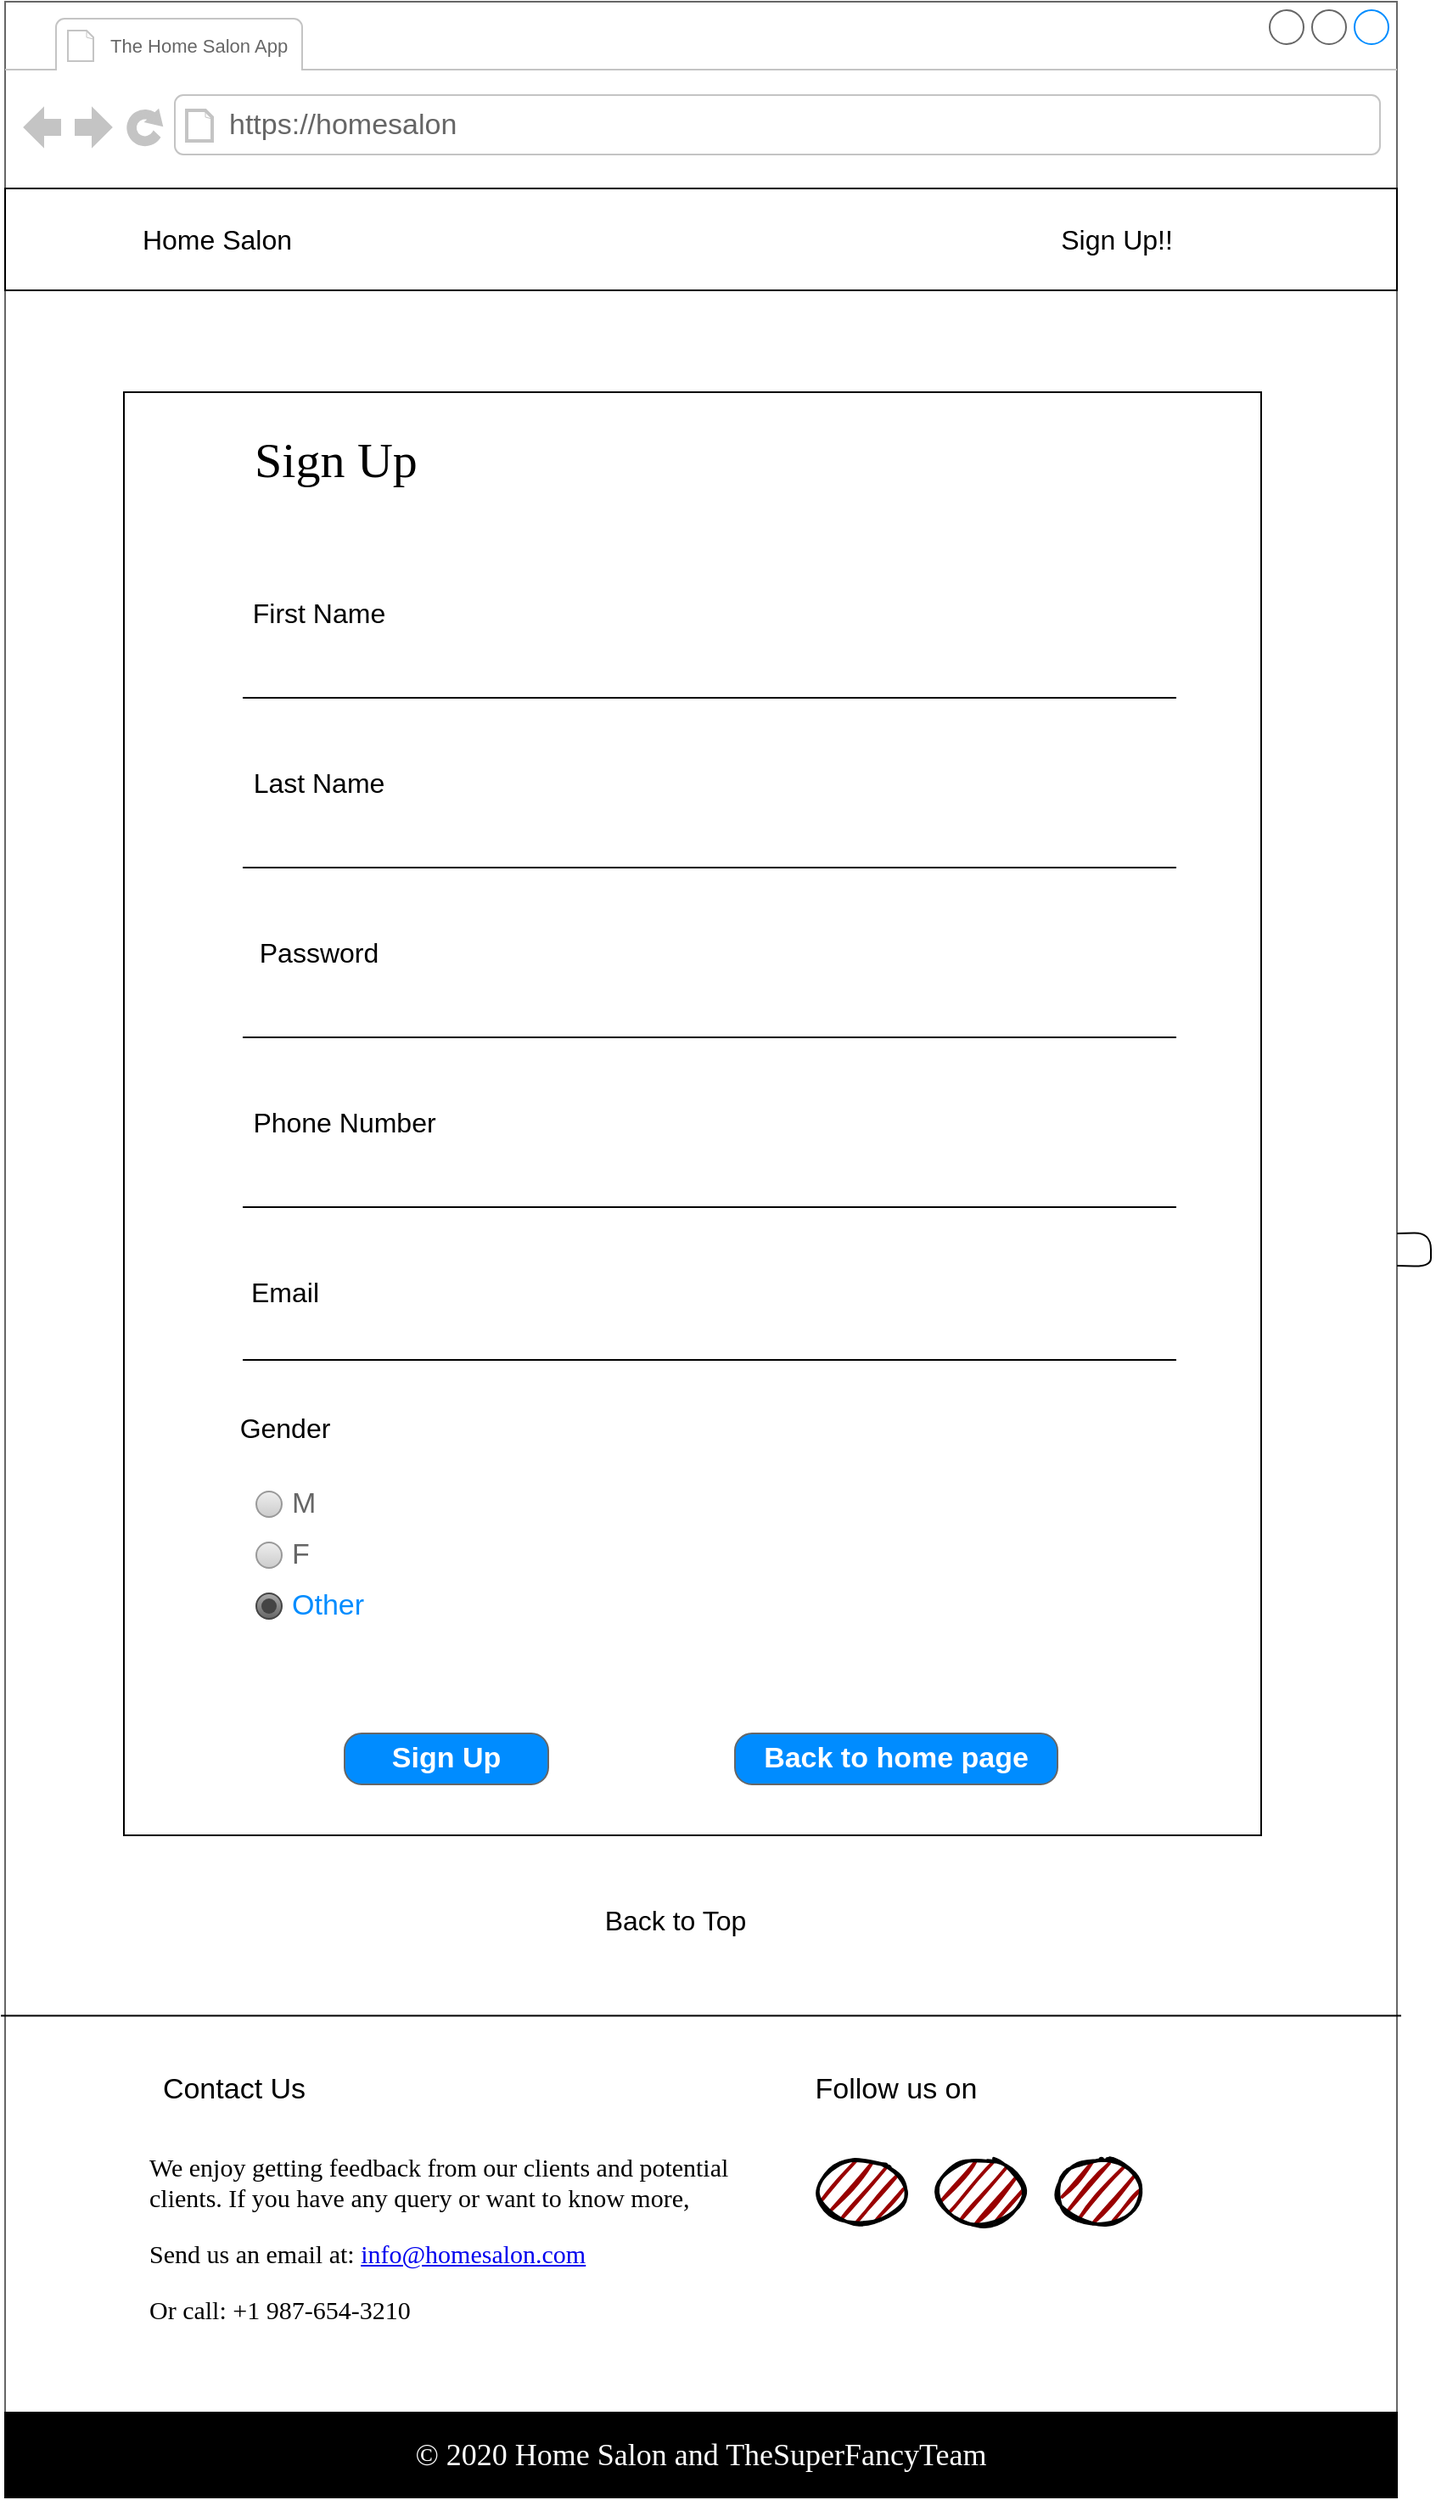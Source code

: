 <mxfile version="13.7.9" type="device"><diagram id="guD4wW2esz789PvoNQ-7" name="Page-1"><mxGraphModel dx="1463" dy="859" grid="1" gridSize="10" guides="1" tooltips="1" connect="1" arrows="1" fold="1" page="1" pageScale="1" pageWidth="850" pageHeight="1100" math="0" shadow="0"><root><mxCell id="0"/><mxCell id="1" parent="0"/><mxCell id="kfjOae7R7NqT-tWNXsPE-31" value="" style="strokeWidth=1;shadow=0;dashed=0;align=center;html=1;shape=mxgraph.mockup.containers.browserWindow;rSize=0;strokeColor=#666666;strokeColor2=#008cff;strokeColor3=#c4c4c4;mainText=,;recursiveResize=0;" vertex="1" parent="1"><mxGeometry x="40" y="320" width="820" height="1470" as="geometry"/></mxCell><mxCell id="kfjOae7R7NqT-tWNXsPE-32" value="&lt;font style=&quot;font-size: 11px&quot;&gt;The Home Salon App&lt;/font&gt;" style="strokeWidth=1;shadow=0;dashed=0;align=center;html=1;shape=mxgraph.mockup.containers.anchor;fontSize=17;fontColor=#666666;align=left;" vertex="1" parent="kfjOae7R7NqT-tWNXsPE-31"><mxGeometry x="60" y="12" width="110" height="26" as="geometry"/></mxCell><mxCell id="kfjOae7R7NqT-tWNXsPE-33" value="https://homesalon" style="strokeWidth=1;shadow=0;dashed=0;align=center;html=1;shape=mxgraph.mockup.containers.anchor;rSize=0;fontSize=17;fontColor=#666666;align=left;" vertex="1" parent="kfjOae7R7NqT-tWNXsPE-31"><mxGeometry x="130" y="60" width="250" height="26" as="geometry"/></mxCell><mxCell id="kfjOae7R7NqT-tWNXsPE-34" value="" style="rounded=0;whiteSpace=wrap;html=1;" vertex="1" parent="kfjOae7R7NqT-tWNXsPE-31"><mxGeometry y="110" width="820" height="60" as="geometry"/></mxCell><mxCell id="kfjOae7R7NqT-tWNXsPE-35" value="&lt;font style=&quot;font-size: 16px&quot;&gt;Home Salon&lt;/font&gt;" style="text;html=1;strokeColor=none;fillColor=none;align=center;verticalAlign=middle;whiteSpace=wrap;rounded=0;" vertex="1" parent="kfjOae7R7NqT-tWNXsPE-31"><mxGeometry x="70" y="130" width="110" height="20" as="geometry"/></mxCell><mxCell id="kfjOae7R7NqT-tWNXsPE-36" value="&lt;font style=&quot;font-size: 16px&quot;&gt;Sign Up!!&lt;/font&gt;" style="text;html=1;strokeColor=none;fillColor=none;align=center;verticalAlign=middle;whiteSpace=wrap;rounded=0;" vertex="1" parent="kfjOae7R7NqT-tWNXsPE-31"><mxGeometry x="600" y="130" width="110" height="20" as="geometry"/></mxCell><mxCell id="kfjOae7R7NqT-tWNXsPE-38" value="&lt;font style=&quot;font-size: 29px&quot; face=&quot;Comic Sans MS&quot;&gt;Sign Up&lt;/font&gt;" style="text;html=1;strokeColor=none;fillColor=none;align=center;verticalAlign=middle;whiteSpace=wrap;rounded=0;" vertex="1" parent="kfjOae7R7NqT-tWNXsPE-31"><mxGeometry x="140" y="260" width="110" height="20" as="geometry"/></mxCell><mxCell id="kfjOae7R7NqT-tWNXsPE-39" value="&lt;font style=&quot;font-size: 16px&quot;&gt;First Name&lt;/font&gt;" style="text;html=1;strokeColor=none;fillColor=none;align=center;verticalAlign=middle;whiteSpace=wrap;rounded=0;" vertex="1" parent="kfjOae7R7NqT-tWNXsPE-31"><mxGeometry x="130" y="350" width="110" height="20" as="geometry"/></mxCell><mxCell id="kfjOae7R7NqT-tWNXsPE-40" value="&lt;font style=&quot;font-size: 16px&quot;&gt;Last Name&lt;/font&gt;" style="text;html=1;strokeColor=none;fillColor=none;align=center;verticalAlign=middle;whiteSpace=wrap;rounded=0;" vertex="1" parent="kfjOae7R7NqT-tWNXsPE-31"><mxGeometry x="130" y="450" width="110" height="20" as="geometry"/></mxCell><mxCell id="kfjOae7R7NqT-tWNXsPE-41" value="" style="endArrow=none;html=1;exitX=0.079;exitY=0.303;exitDx=0;exitDy=0;exitPerimeter=0;entryX=0.952;entryY=0.303;entryDx=0;entryDy=0;entryPerimeter=0;" edge="1" parent="kfjOae7R7NqT-tWNXsPE-31"><mxGeometry width="50" height="50" relative="1" as="geometry"><mxPoint x="140" y="510" as="sourcePoint"/><mxPoint x="689.99" y="510" as="targetPoint"/></mxGeometry></mxCell><mxCell id="kfjOae7R7NqT-tWNXsPE-42" value="&lt;font style=&quot;font-size: 16px&quot;&gt;Password&lt;/font&gt;" style="text;html=1;strokeColor=none;fillColor=none;align=center;verticalAlign=middle;whiteSpace=wrap;rounded=0;" vertex="1" parent="kfjOae7R7NqT-tWNXsPE-31"><mxGeometry x="130" y="550" width="110" height="20" as="geometry"/></mxCell><mxCell id="kfjOae7R7NqT-tWNXsPE-43" value="" style="endArrow=none;html=1;exitX=0.079;exitY=0.303;exitDx=0;exitDy=0;exitPerimeter=0;entryX=0.952;entryY=0.303;entryDx=0;entryDy=0;entryPerimeter=0;" edge="1" parent="kfjOae7R7NqT-tWNXsPE-31"><mxGeometry width="50" height="50" relative="1" as="geometry"><mxPoint x="140" y="610" as="sourcePoint"/><mxPoint x="689.99" y="610" as="targetPoint"/></mxGeometry></mxCell><mxCell id="kfjOae7R7NqT-tWNXsPE-44" value="&lt;font style=&quot;font-size: 16px&quot;&gt;Phone Number&lt;/font&gt;" style="text;html=1;strokeColor=none;fillColor=none;align=center;verticalAlign=middle;whiteSpace=wrap;rounded=0;" vertex="1" parent="kfjOae7R7NqT-tWNXsPE-31"><mxGeometry x="140" y="650" width="120" height="20" as="geometry"/></mxCell><mxCell id="kfjOae7R7NqT-tWNXsPE-45" value="" style="endArrow=none;html=1;exitX=0.079;exitY=0.303;exitDx=0;exitDy=0;exitPerimeter=0;entryX=0.952;entryY=0.303;entryDx=0;entryDy=0;entryPerimeter=0;" edge="1" parent="kfjOae7R7NqT-tWNXsPE-31"><mxGeometry width="50" height="50" relative="1" as="geometry"><mxPoint x="140" y="710" as="sourcePoint"/><mxPoint x="689.99" y="710" as="targetPoint"/></mxGeometry></mxCell><mxCell id="kfjOae7R7NqT-tWNXsPE-46" value="&lt;font style=&quot;font-size: 16px&quot;&gt;Email&lt;/font&gt;" style="text;html=1;strokeColor=none;fillColor=none;align=center;verticalAlign=middle;whiteSpace=wrap;rounded=0;" vertex="1" parent="kfjOae7R7NqT-tWNXsPE-31"><mxGeometry x="140" y="750" width="50" height="20" as="geometry"/></mxCell><mxCell id="kfjOae7R7NqT-tWNXsPE-47" value="" style="endArrow=none;html=1;exitX=0.079;exitY=0.303;exitDx=0;exitDy=0;exitPerimeter=0;entryX=0.952;entryY=0.303;entryDx=0;entryDy=0;entryPerimeter=0;" edge="1" parent="kfjOae7R7NqT-tWNXsPE-31"><mxGeometry width="50" height="50" relative="1" as="geometry"><mxPoint x="140" y="800" as="sourcePoint"/><mxPoint x="689.99" y="800" as="targetPoint"/></mxGeometry></mxCell><mxCell id="kfjOae7R7NqT-tWNXsPE-48" value="" style="strokeWidth=1;shadow=0;dashed=0;align=center;html=1;shape=mxgraph.mockup.forms.rrect;rSize=0;recursiveResize=0;fillColor=none;strokeColor=none;" vertex="1" parent="kfjOae7R7NqT-tWNXsPE-31"><mxGeometry x="140" y="870" width="150" height="100" as="geometry"/></mxCell><mxCell id="kfjOae7R7NqT-tWNXsPE-49" value="M" style="shape=ellipse;rSize=0;fillColor=#eeeeee;strokeColor=#999999;gradientColor=#cccccc;html=1;align=left;spacingLeft=4;fontSize=17;fontColor=#666666;labelPosition=right;" vertex="1" parent="kfjOae7R7NqT-tWNXsPE-48"><mxGeometry x="8" y="7.5" width="15" height="15" as="geometry"/></mxCell><mxCell id="kfjOae7R7NqT-tWNXsPE-50" value="F" style="shape=ellipse;rSize=0;fillColor=#eeeeee;strokeColor=#999999;gradientColor=#cccccc;html=1;align=left;spacingLeft=4;fontSize=17;fontColor=#666666;labelPosition=right;" vertex="1" parent="kfjOae7R7NqT-tWNXsPE-48"><mxGeometry x="8" y="37.5" width="15" height="15" as="geometry"/></mxCell><mxCell id="kfjOae7R7NqT-tWNXsPE-51" value="Other" style="shape=ellipse;rSize=0;fillColor=#aaaaaa;strokeColor=#444444;gradientColor=#666666;html=1;align=left;spacingLeft=4;fontSize=17;fontColor=#008cff;labelPosition=right;" vertex="1" parent="kfjOae7R7NqT-tWNXsPE-48"><mxGeometry x="8" y="67.5" width="15" height="15" as="geometry"/></mxCell><mxCell id="kfjOae7R7NqT-tWNXsPE-52" value="" style="shape=ellipse;fillColor=#444444;strokeColor=none;html=1;" vertex="1" parent="kfjOae7R7NqT-tWNXsPE-51"><mxGeometry x="3" y="3" width="9" height="9" as="geometry"/></mxCell><mxCell id="kfjOae7R7NqT-tWNXsPE-53" value="&lt;font style=&quot;font-size: 16px&quot;&gt;Gender&lt;/font&gt;" style="text;html=1;strokeColor=none;fillColor=none;align=center;verticalAlign=middle;whiteSpace=wrap;rounded=0;" vertex="1" parent="kfjOae7R7NqT-tWNXsPE-31"><mxGeometry x="140" y="830" width="50" height="20" as="geometry"/></mxCell><mxCell id="kfjOae7R7NqT-tWNXsPE-54" value="Sign Up" style="strokeWidth=1;shadow=0;dashed=0;align=center;html=1;shape=mxgraph.mockup.buttons.button;strokeColor=#666666;fontColor=#ffffff;mainText=;buttonStyle=round;fontSize=17;fontStyle=1;fillColor=#008cff;whiteSpace=wrap;" vertex="1" parent="kfjOae7R7NqT-tWNXsPE-31"><mxGeometry x="200" y="1020" width="120" height="30" as="geometry"/></mxCell><mxCell id="kfjOae7R7NqT-tWNXsPE-55" value="Back to home page" style="strokeWidth=1;shadow=0;dashed=0;align=center;html=1;shape=mxgraph.mockup.buttons.button;strokeColor=#666666;fontColor=#ffffff;mainText=;buttonStyle=round;fontSize=17;fontStyle=1;fillColor=#008cff;whiteSpace=wrap;" vertex="1" parent="kfjOae7R7NqT-tWNXsPE-31"><mxGeometry x="430" y="1020" width="190" height="30" as="geometry"/></mxCell><mxCell id="kfjOae7R7NqT-tWNXsPE-56" value="&lt;font style=&quot;font-size: 16px&quot;&gt;Back to Top&lt;/font&gt;" style="text;html=1;strokeColor=none;fillColor=none;align=center;verticalAlign=middle;whiteSpace=wrap;rounded=0;" vertex="1" parent="kfjOae7R7NqT-tWNXsPE-31"><mxGeometry x="350" y="1120" width="90" height="20" as="geometry"/></mxCell><mxCell id="kfjOae7R7NqT-tWNXsPE-57" value="" style="endArrow=none;html=1;exitX=0.079;exitY=0.303;exitDx=0;exitDy=0;exitPerimeter=0;entryX=0.952;entryY=0.303;entryDx=0;entryDy=0;entryPerimeter=0;" edge="1" parent="kfjOae7R7NqT-tWNXsPE-31"><mxGeometry width="50" height="50" relative="1" as="geometry"><mxPoint x="140" y="410" as="sourcePoint"/><mxPoint x="689.99" y="410" as="targetPoint"/></mxGeometry></mxCell><mxCell id="kfjOae7R7NqT-tWNXsPE-59" value="&lt;font style=&quot;font-size: 17px&quot;&gt;Contact Us&lt;/font&gt;" style="text;html=1;strokeColor=none;fillColor=none;align=center;verticalAlign=middle;whiteSpace=wrap;rounded=0;" vertex="1" parent="kfjOae7R7NqT-tWNXsPE-31"><mxGeometry x="90" y="1220" width="90" height="20" as="geometry"/></mxCell><mxCell id="kfjOae7R7NqT-tWNXsPE-60" value="&lt;font style=&quot;font-size: 17px&quot;&gt;Follow us on&lt;/font&gt;" style="text;html=1;strokeColor=none;fillColor=none;align=center;verticalAlign=middle;whiteSpace=wrap;rounded=0;" vertex="1" parent="kfjOae7R7NqT-tWNXsPE-31"><mxGeometry x="470" y="1220" width="110" height="20" as="geometry"/></mxCell><mxCell id="kfjOae7R7NqT-tWNXsPE-61" value="" style="ellipse;whiteSpace=wrap;html=1;strokeWidth=2;fillWeight=2;hachureGap=8;fillColor=#990000;fillStyle=dots;sketch=1;" vertex="1" parent="kfjOae7R7NqT-tWNXsPE-31"><mxGeometry x="480" y="1270" width="50" height="40" as="geometry"/></mxCell><mxCell id="kfjOae7R7NqT-tWNXsPE-62" value="" style="ellipse;whiteSpace=wrap;html=1;strokeWidth=2;fillWeight=2;hachureGap=8;fillColor=#990000;fillStyle=dots;sketch=1;" vertex="1" parent="kfjOae7R7NqT-tWNXsPE-31"><mxGeometry x="550" y="1270" width="50" height="40" as="geometry"/></mxCell><mxCell id="kfjOae7R7NqT-tWNXsPE-63" value="" style="ellipse;whiteSpace=wrap;html=1;strokeWidth=2;fillWeight=2;hachureGap=8;fillColor=#990000;fillStyle=dots;sketch=1;" vertex="1" parent="kfjOae7R7NqT-tWNXsPE-31"><mxGeometry x="620" y="1270" width="50" height="40" as="geometry"/></mxCell><mxCell id="kfjOae7R7NqT-tWNXsPE-69" value="" style="rounded=0;whiteSpace=wrap;html=1;labelBackgroundColor=none;fillColor=none;fontColor=#000000;" vertex="1" parent="kfjOae7R7NqT-tWNXsPE-31"><mxGeometry x="70" y="230" width="670" height="850" as="geometry"/></mxCell><mxCell id="kfjOae7R7NqT-tWNXsPE-73" value="&lt;span style=&quot;font-family: &amp;#34;playfair display&amp;#34; , serif ; background-color: rgb(255 , 255 , 255)&quot;&gt;&lt;font style=&quot;font-size: 15px&quot;&gt;We enjoy getting feedback from our clients and potential clients. If you have any query or want to know more,&lt;/font&gt;&lt;/span&gt;&lt;p class=&quot;white-text text-lighten-4&quot; style=&quot;box-sizing: inherit ; font-family: &amp;#34;playfair display&amp;#34; , serif ; font-size: 15px&quot;&gt;&lt;span style=&quot;background-color: rgb(255 , 255 , 255)&quot;&gt;&lt;font style=&quot;font-size: 15px&quot;&gt;Send us an email at:&amp;nbsp;&lt;a href=&quot;mailto:info@homesalon.com&quot; style=&quot;box-sizing: inherit&quot;&gt;info@homesalon.com&lt;/a&gt;&lt;/font&gt;&lt;/span&gt;&lt;/p&gt;&lt;p class=&quot;white-text text-lighten-4&quot; style=&quot;box-sizing: inherit ; font-family: &amp;#34;playfair display&amp;#34; , serif ; font-size: 15px&quot;&gt;&lt;span style=&quot;background-color: rgb(255 , 255 , 255)&quot;&gt;&lt;font style=&quot;font-size: 15px&quot;&gt;Or call: +1 987-654-3210&lt;/font&gt;&lt;/span&gt;&lt;/p&gt;" style="text;html=1;strokeColor=none;fillColor=none;align=left;verticalAlign=middle;whiteSpace=wrap;rounded=0;labelBackgroundColor=none;fontColor=#000000;" vertex="1" parent="kfjOae7R7NqT-tWNXsPE-31"><mxGeometry x="82.5" y="1240" width="345" height="170" as="geometry"/></mxCell><mxCell id="kfjOae7R7NqT-tWNXsPE-74" value="" style="rounded=0;whiteSpace=wrap;html=1;labelBackgroundColor=none;fontColor=#000000;fillColor=#000000;" vertex="1" parent="kfjOae7R7NqT-tWNXsPE-31"><mxGeometry y="1420" width="820" height="50" as="geometry"/></mxCell><mxCell id="kfjOae7R7NqT-tWNXsPE-75" value="&lt;span style=&quot;color: rgb(255 , 255 , 255) ; font-family: &amp;#34;playfair display&amp;#34; , serif ; background-color: rgb(0 , 0 , 0)&quot;&gt;&lt;font style=&quot;font-size: 18px&quot;&gt;© 2020 Home Salon and TheSuperFancyTeam&lt;/font&gt;&lt;/span&gt;" style="text;html=1;strokeColor=none;fillColor=none;align=center;verticalAlign=middle;whiteSpace=wrap;rounded=0;labelBackgroundColor=none;fontColor=#000000;" vertex="1" parent="kfjOae7R7NqT-tWNXsPE-31"><mxGeometry x="80" y="1435" width="660" height="20" as="geometry"/></mxCell><mxCell id="kfjOae7R7NqT-tWNXsPE-65" value="" style="endArrow=none;html=1;" edge="1" parent="1" source="kfjOae7R7NqT-tWNXsPE-31" target="kfjOae7R7NqT-tWNXsPE-31"><mxGeometry width="50" height="50" relative="1" as="geometry"><mxPoint x="205" y="1700" as="sourcePoint"/><mxPoint x="836.26" y="1701.85" as="targetPoint"/></mxGeometry></mxCell><mxCell id="kfjOae7R7NqT-tWNXsPE-79" value="" style="endArrow=none;html=1;fontColor=#000000;exitX=-0.003;exitY=0.807;exitDx=0;exitDy=0;exitPerimeter=0;entryX=1.003;entryY=0.807;entryDx=0;entryDy=0;entryPerimeter=0;" edge="1" parent="1" source="kfjOae7R7NqT-tWNXsPE-31" target="kfjOae7R7NqT-tWNXsPE-31"><mxGeometry width="50" height="50" relative="1" as="geometry"><mxPoint x="510" y="1490" as="sourcePoint"/><mxPoint x="560" y="1440" as="targetPoint"/></mxGeometry></mxCell></root></mxGraphModel></diagram></mxfile>